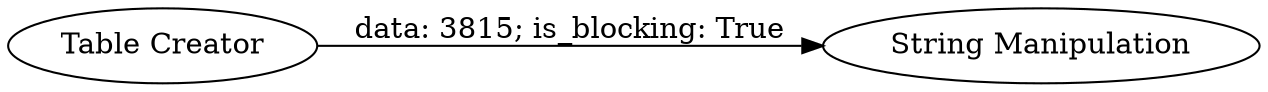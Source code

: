 digraph {
	"6832858000773862669_344" [label="String Manipulation"]
	"6832858000773862669_343" [label="Table Creator"]
	"6832858000773862669_343" -> "6832858000773862669_344" [label="data: 3815; is_blocking: True"]
	rankdir=LR
}
